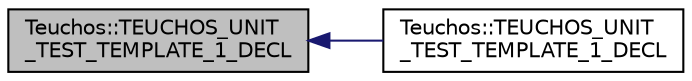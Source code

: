 digraph "Teuchos::TEUCHOS_UNIT_TEST_TEMPLATE_1_DECL"
{
  edge [fontname="Helvetica",fontsize="10",labelfontname="Helvetica",labelfontsize="10"];
  node [fontname="Helvetica",fontsize="10",shape=record];
  rankdir="LR";
  Node8126 [label="Teuchos::TEUCHOS_UNIT\l_TEST_TEMPLATE_1_DECL",height=0.2,width=0.4,color="black", fillcolor="grey75", style="filled", fontcolor="black"];
  Node8126 -> Node8127 [dir="back",color="midnightblue",fontsize="10",style="solid",fontname="Helvetica"];
  Node8127 [label="Teuchos::TEUCHOS_UNIT\l_TEST_TEMPLATE_1_DECL",height=0.2,width=0.4,color="black", fillcolor="white", style="filled",URL="$d3/d74/namespace_teuchos.html#ad41322d315b7dbba7109f8d552399a39"];
}
